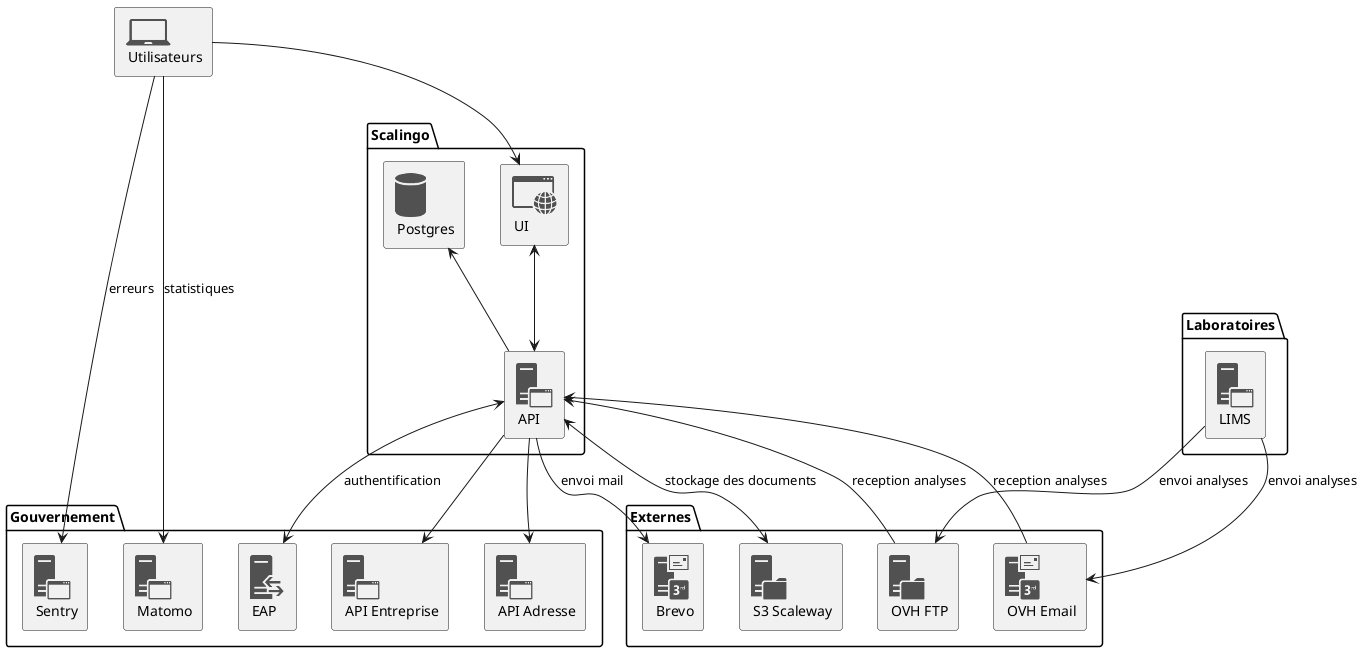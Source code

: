 @startuml
!include <tupadr3/common>
!include <office/Databases/database>
!include <office/Servers/application_server>
!include <office/Servers/reverse_proxy>
!include <office/Concepts/application_web>
!include <office/Devices/device_laptop>
!include <office/Servers/3rd_party_mail_server>
!include <office/Servers/file_server>

OFF_DEVICE_LAPTOP(Utilisateurs, Utilisateurs)

package Gouvernement {
  OFF_APPLICATION_SERVER(Sentry, Sentry)
  OFF_APPLICATION_SERVER(Matomo, Matomo)
  OFF_APPLICATION_SERVER(Entreprise, API Entreprise)
  OFF_APPLICATION_SERVER(Adresse, API Adresse)
  OFF_REVERSE_PROXY(EAP, EAP)
}

package Scalingo {
  OFF_APPLICATION_WEB(UI, UI)
  OFF_APPLICATION_SERVER(API, API)
  OFF_DATABASE(Postgres, Postgres)
  UI <--> API
  Postgres <-- API
}

package Externes {
  OFF_3RD_PARTY_MAIL_SERVER(Brevo, Brevo)
  OFF_3RD_PARTY_MAIL_SERVER(OVH_EMAIL, OVH Email)
  OFF_FILE_SERVER(OVH_FTP, OVH FTP)
  OFF_FILE_SERVER(S3, S3 Scaleway)
}

package Laboratoires {
    OFF_APPLICATION_SERVER(LIMS, LIMS)
}

Utilisateurs --> UI
API <--> EAP: authentification
Utilisateurs --> Sentry: erreurs
Utilisateurs --> Matomo: statistiques
API --> Brevo: envoi mail
API <-- OVH_EMAIL: reception analyses
API <-- OVH_FTP: reception analyses
LIMS --> OVH_EMAIL: envoi analyses
LIMS --> OVH_FTP: envoi analyses
API <--> S3: stockage des documents
API --> Entreprise
API --> Adresse
@enduml